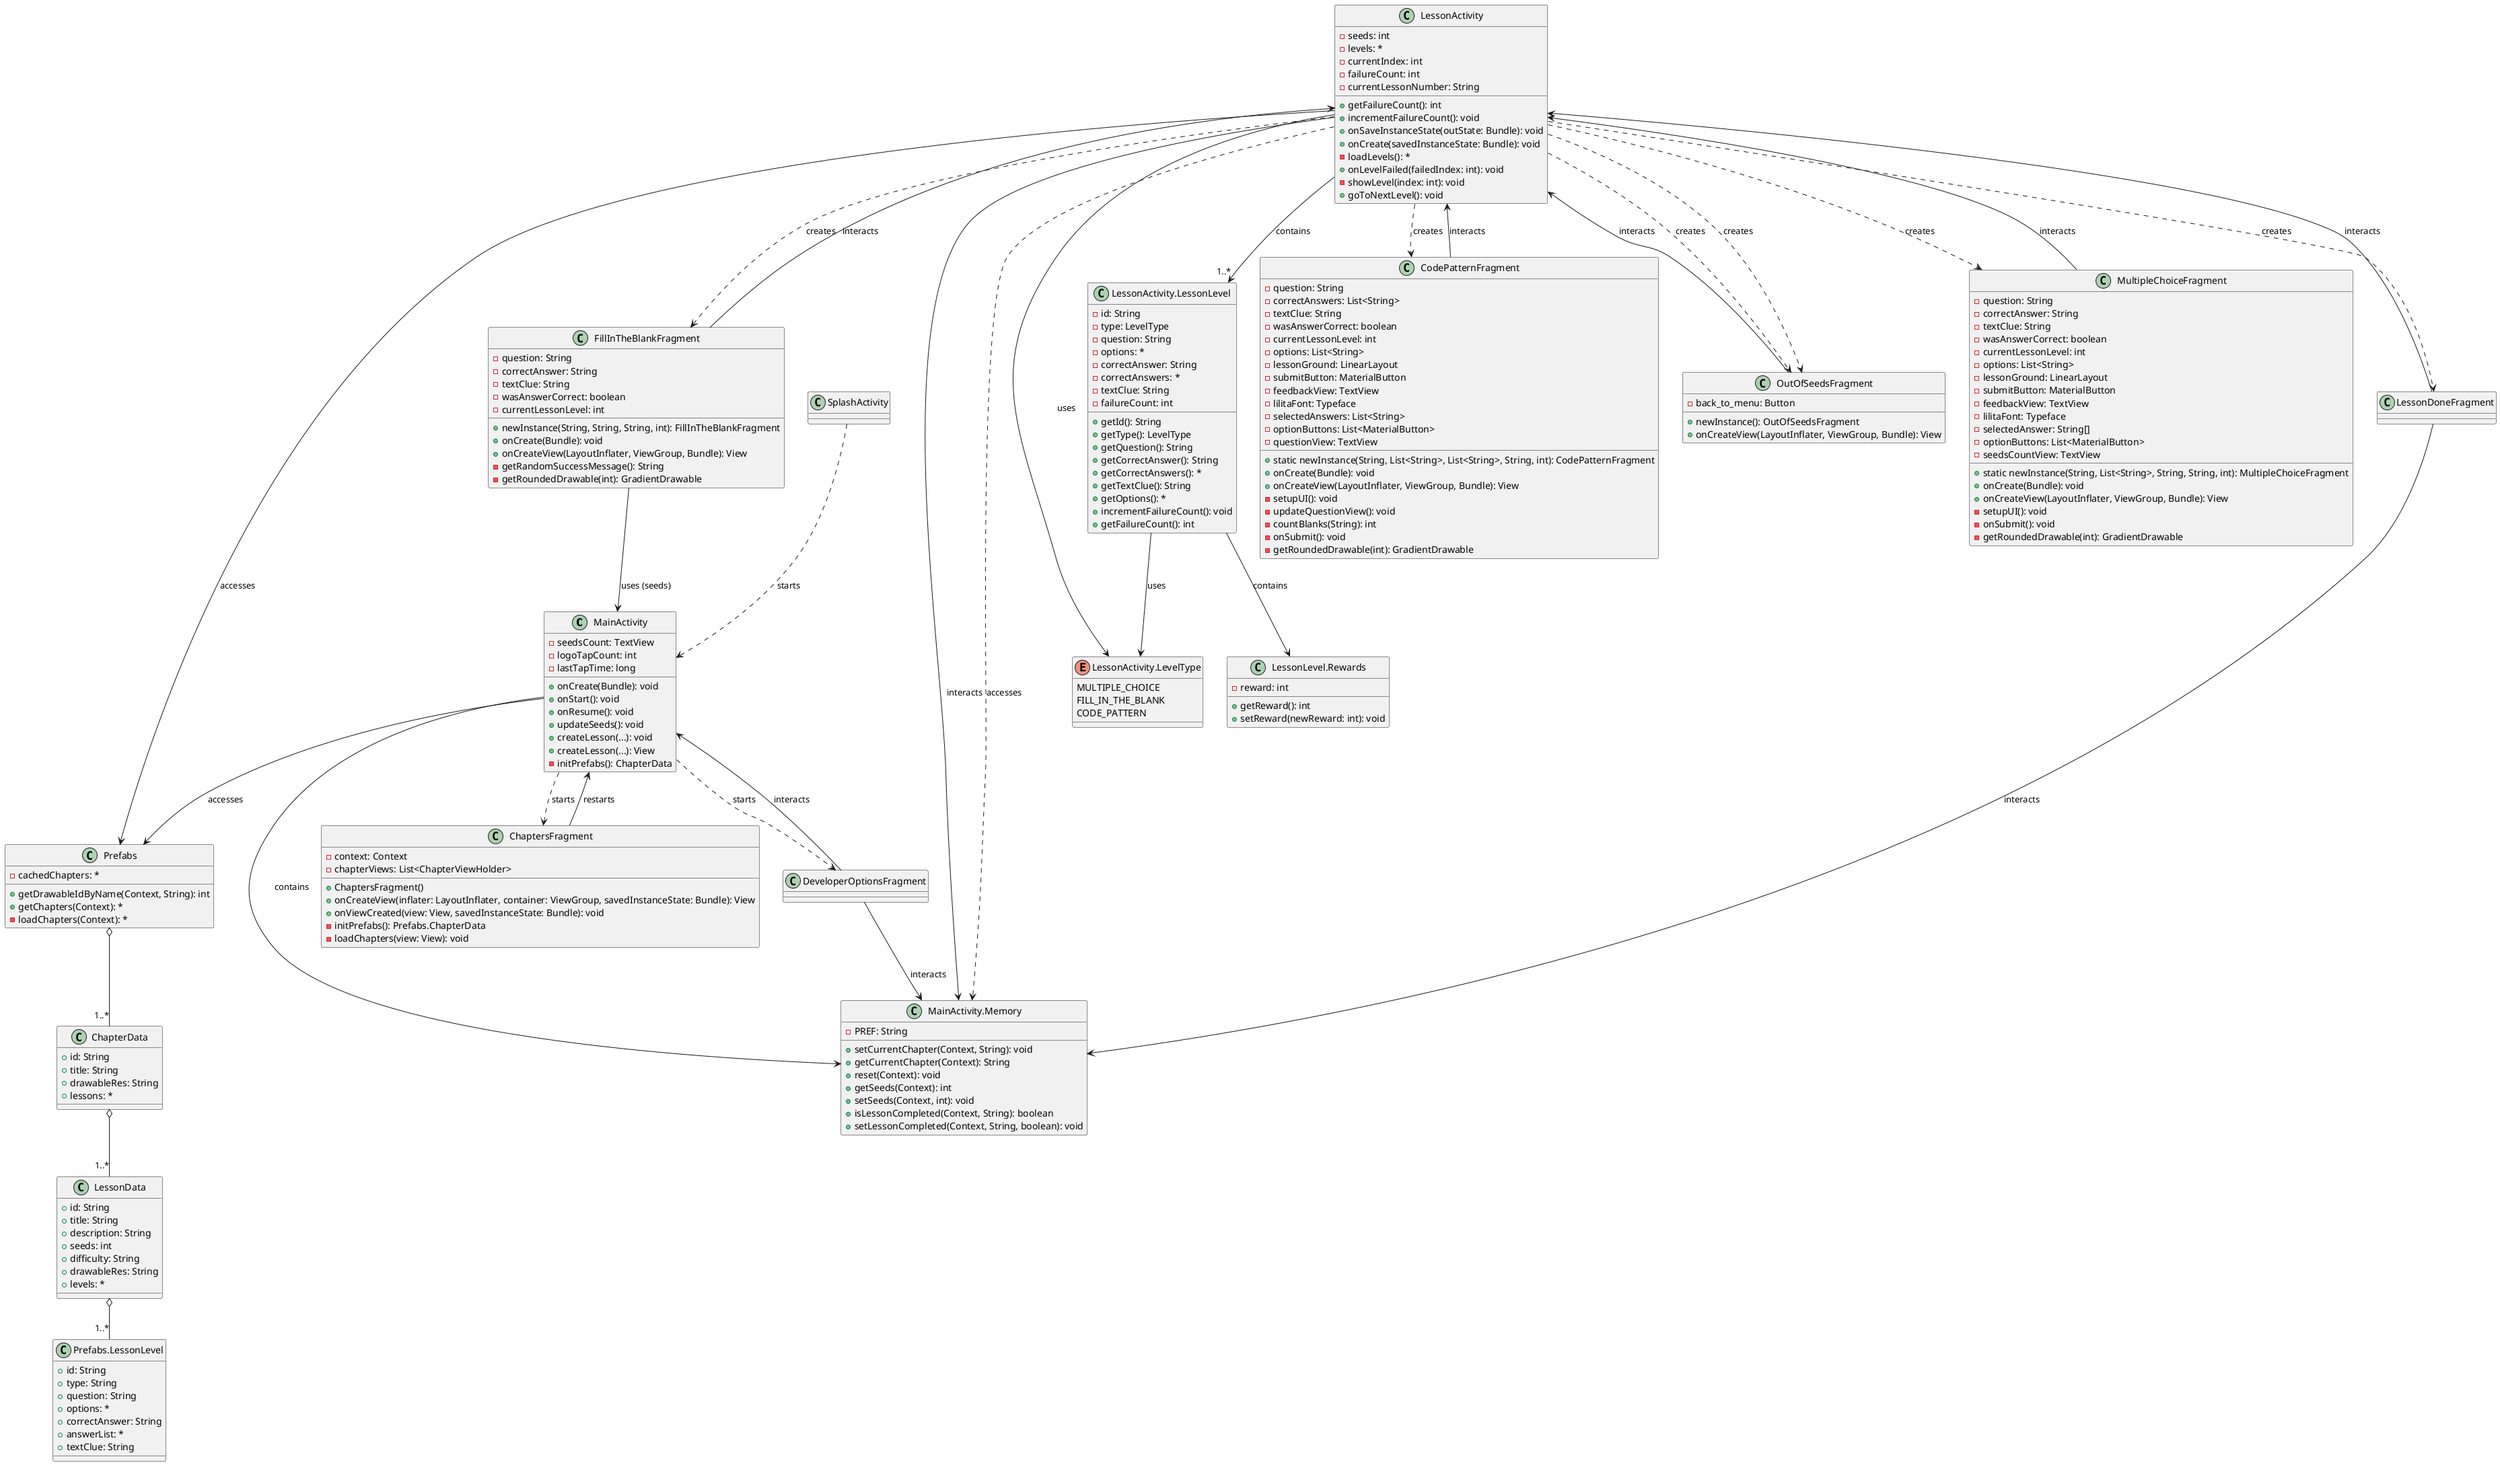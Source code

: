 @startuml


    class MainActivity {
        - seedsCount: TextView
        - logoTapCount: int
        - lastTapTime: long
        + onCreate(Bundle): void
        + onStart(): void
        + onResume(): void
        + updateSeeds(): void
        + createLesson(...): void
        + createLesson(...): View
        - initPrefabs(): ChapterData
    }

    class "MainActivity.Memory" as Memory {
        - PREF: String
        + setCurrentChapter(Context, String): void
        + getCurrentChapter(Context): String
        + reset(Context): void
        + getSeeds(Context): int
        + setSeeds(Context, int): void
        + isLessonCompleted(Context, String): boolean
        + setLessonCompleted(Context, String, boolean): void
    }

    class LessonActivity {
        - seeds: int
        - levels: *
        - currentIndex: int
        - failureCount: int
        - currentLessonNumber: String
        + getFailureCount(): int
        + incrementFailureCount(): void
        + onSaveInstanceState(outState: Bundle): void
        + onCreate(savedInstanceState: Bundle): void
        - loadLevels(): *
        + onLevelFailed(failedIndex: int): void
        - showLevel(index: int): void
        + goToNextLevel(): void
    }

    enum "LessonActivity.LevelType" as LevelType {
        MULTIPLE_CHOICE
        FILL_IN_THE_BLANK
        CODE_PATTERN
    }

    class "LessonActivity.LessonLevel" as LessonLevel {
        - id: String
        - type: LevelType
        - question: String
        - options: *
        - correctAnswer: String
        - correctAnswers: *
        - textClue: String
        - failureCount: int
        + getId(): String
        + getType(): LevelType
        + getQuestion(): String
        + getCorrectAnswer(): String
        + getCorrectAnswers(): *
        + getTextClue(): String
        + getOptions(): *
        + incrementFailureCount(): void
        + getFailureCount(): int
    }

    class "LessonLevel.Rewards" as Rewards {
        - reward: int
        + getReward(): int
        + setReward(newReward: int): void
    }

    class SplashActivity
    class ChaptersFragment {
      - context: Context
      - chapterViews: List<ChapterViewHolder>
      + ChaptersFragment()
      + onCreateView(inflater: LayoutInflater, container: ViewGroup, savedInstanceState: Bundle): View
      + onViewCreated(view: View, savedInstanceState: Bundle): void
      - initPrefabs(): Prefabs.ChapterData
      - loadChapters(view: View): void
    }
    class DeveloperOptionsFragment

    MainActivity ..> DeveloperOptionsFragment : starts
    DeveloperOptionsFragment --> MainActivity : interacts
    DeveloperOptionsFragment --> Memory : interacts

    class FillInTheBlankFragment {
        - question: String
        - correctAnswer: String
        - textClue: String
        - wasAnswerCorrect: boolean
        - currentLessonLevel: int
        + newInstance(String, String, String, int): FillInTheBlankFragment
        + onCreate(Bundle): void
        + onCreateView(LayoutInflater, ViewGroup, Bundle): View
        - getRandomSuccessMessage(): String
        - getRoundedDrawable(int): GradientDrawable
    }


    FillInTheBlankFragment --> MainActivity : uses (seeds)
    FillInTheBlankFragment --> LessonActivity : interacts
    FillInTheBlankFragment --> LessonActivity.LessonLevel : fetches level state

    class CodePatternFragment {
        - question: String
        - correctAnswers: List<String>
        - textClue: String
        - wasAnswerCorrect: boolean
        - currentLessonLevel: int
        - options: List<String>
        - lessonGround: LinearLayout
        - submitButton: MaterialButton
        - feedbackView: TextView
        - lilitaFont: Typeface
        - selectedAnswers: List<String>
        - optionButtons: List<MaterialButton>
        - questionView: TextView
        + static newInstance(String, List<String>, List<String>, String, int): CodePatternFragment
        + onCreate(Bundle): void
        + onCreateView(LayoutInflater, ViewGroup, Bundle): View
        - setupUI(): void
        - updateQuestionView(): void
        - countBlanks(String): int
        - onSubmit(): void
        - getRoundedDrawable(int): GradientDrawable
    }
    CodePatternFragment --> LessonActivity : interacts
    CodePatternFragment --> LessonActivity.LessonLevel : fetches level state

    class OutOfSeedsFragment {
            - back_to_menu: Button
            + newInstance(): OutOfSeedsFragment
            + onCreateView(LayoutInflater, ViewGroup, Bundle): View
        }

    LessonActivity ..> OutOfSeedsFragment : creates
    OutOfSeedsFragment --> LessonActivity : interacts
    LessonActivity --> Memory : interacts

    class MultipleChoiceFragment {
        - question: String
        - correctAnswer: String
        - textClue: String
        - wasAnswerCorrect: boolean
        - currentLessonLevel: int
        - options: List<String>
        - lessonGround: LinearLayout
        - submitButton: MaterialButton
        - feedbackView: TextView
        - lilitaFont: Typeface
        - selectedAnswer: String[]
        - optionButtons: List<MaterialButton>
        - seedsCountView: TextView
        + static newInstance(String, List<String>, String, String, int): MultipleChoiceFragment
        + onCreate(Bundle): void
        + onCreateView(LayoutInflater, ViewGroup, Bundle): View
        - setupUI(): void
        - onSubmit(): void
        - getRoundedDrawable(int): GradientDrawable
    }
    MultipleChoiceFragment --> LessonActivity : interacts
    MultipleChoiceFragment --> LessonActivity.LessonLevel : fetches level state

    class LessonDoneFragment

    LessonDoneFragment --> LessonActivity : interacts
    LessonDoneFragment --> Memory : interacts

    class Prefabs {
        - cachedChapters: *
        + getDrawableIdByName(Context, String): int
        + getChapters(Context): *
        - loadChapters(Context): *
    }

    class ChapterData {
        + id: String
        + title: String
        + drawableRes: String
        + lessons: *
    }

    class LessonData {
        + id: String
        + title: String
        + description: String
        + seeds: int
        + difficulty: String
        + drawableRes: String
        + levels: *
    }

    class "Prefabs.LessonLevel" as PrefabsLessonLevel {
        + id: String
        + type: String
        + question: String
        + options: *
        + correctAnswer: String
        + answerList: *
        + textClue: String
    }

    SplashActivity ..> MainActivity : starts

    Prefabs o-- "1..*" ChapterData
    ChapterData o-- "1..*" LessonData
    LessonData o-- "1..*" PrefabsLessonLevel

    MainActivity ..> ChaptersFragment : starts
    ChaptersFragment --> MainActivity : restarts
    MainActivity --> Memory : contains
    LessonActivity --> LevelType : uses
    LessonActivity --> "1..*" LessonLevel : contains
    LessonLevel --> Rewards : contains
    LessonLevel --> LevelType : uses

    LessonActivity ..> MultipleChoiceFragment : creates
    LessonActivity ..> FillInTheBlankFragment : creates
    LessonActivity ..> CodePatternFragment : creates
    LessonActivity ..> LessonDoneFragment : creates
    LessonActivity ..> OutOfSeedsFragment : creates
    LessonActivity ..> Memory : accesses
    LessonActivity --> Prefabs : accesses
    MainActivity --> Prefabs : accesses
@enduml
